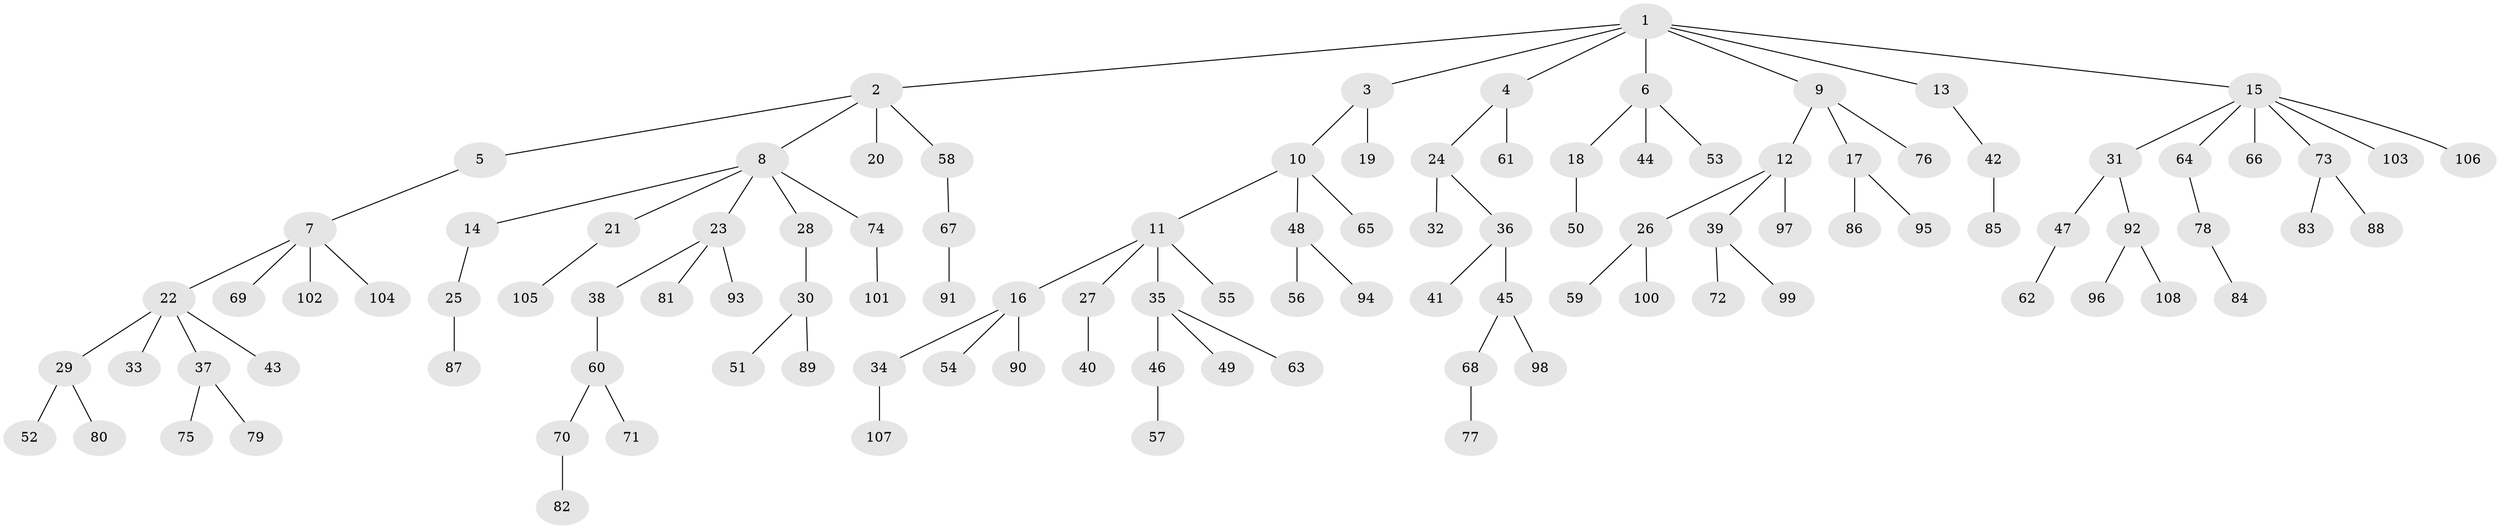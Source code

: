 // Generated by graph-tools (version 1.1) at 2025/11/02/27/25 16:11:27]
// undirected, 108 vertices, 107 edges
graph export_dot {
graph [start="1"]
  node [color=gray90,style=filled];
  1;
  2;
  3;
  4;
  5;
  6;
  7;
  8;
  9;
  10;
  11;
  12;
  13;
  14;
  15;
  16;
  17;
  18;
  19;
  20;
  21;
  22;
  23;
  24;
  25;
  26;
  27;
  28;
  29;
  30;
  31;
  32;
  33;
  34;
  35;
  36;
  37;
  38;
  39;
  40;
  41;
  42;
  43;
  44;
  45;
  46;
  47;
  48;
  49;
  50;
  51;
  52;
  53;
  54;
  55;
  56;
  57;
  58;
  59;
  60;
  61;
  62;
  63;
  64;
  65;
  66;
  67;
  68;
  69;
  70;
  71;
  72;
  73;
  74;
  75;
  76;
  77;
  78;
  79;
  80;
  81;
  82;
  83;
  84;
  85;
  86;
  87;
  88;
  89;
  90;
  91;
  92;
  93;
  94;
  95;
  96;
  97;
  98;
  99;
  100;
  101;
  102;
  103;
  104;
  105;
  106;
  107;
  108;
  1 -- 2;
  1 -- 3;
  1 -- 4;
  1 -- 6;
  1 -- 9;
  1 -- 13;
  1 -- 15;
  2 -- 5;
  2 -- 8;
  2 -- 20;
  2 -- 58;
  3 -- 10;
  3 -- 19;
  4 -- 24;
  4 -- 61;
  5 -- 7;
  6 -- 18;
  6 -- 44;
  6 -- 53;
  7 -- 22;
  7 -- 69;
  7 -- 102;
  7 -- 104;
  8 -- 14;
  8 -- 21;
  8 -- 23;
  8 -- 28;
  8 -- 74;
  9 -- 12;
  9 -- 17;
  9 -- 76;
  10 -- 11;
  10 -- 48;
  10 -- 65;
  11 -- 16;
  11 -- 27;
  11 -- 35;
  11 -- 55;
  12 -- 26;
  12 -- 39;
  12 -- 97;
  13 -- 42;
  14 -- 25;
  15 -- 31;
  15 -- 64;
  15 -- 66;
  15 -- 73;
  15 -- 103;
  15 -- 106;
  16 -- 34;
  16 -- 54;
  16 -- 90;
  17 -- 86;
  17 -- 95;
  18 -- 50;
  21 -- 105;
  22 -- 29;
  22 -- 33;
  22 -- 37;
  22 -- 43;
  23 -- 38;
  23 -- 81;
  23 -- 93;
  24 -- 32;
  24 -- 36;
  25 -- 87;
  26 -- 59;
  26 -- 100;
  27 -- 40;
  28 -- 30;
  29 -- 52;
  29 -- 80;
  30 -- 51;
  30 -- 89;
  31 -- 47;
  31 -- 92;
  34 -- 107;
  35 -- 46;
  35 -- 49;
  35 -- 63;
  36 -- 41;
  36 -- 45;
  37 -- 75;
  37 -- 79;
  38 -- 60;
  39 -- 72;
  39 -- 99;
  42 -- 85;
  45 -- 68;
  45 -- 98;
  46 -- 57;
  47 -- 62;
  48 -- 56;
  48 -- 94;
  58 -- 67;
  60 -- 70;
  60 -- 71;
  64 -- 78;
  67 -- 91;
  68 -- 77;
  70 -- 82;
  73 -- 83;
  73 -- 88;
  74 -- 101;
  78 -- 84;
  92 -- 96;
  92 -- 108;
}
